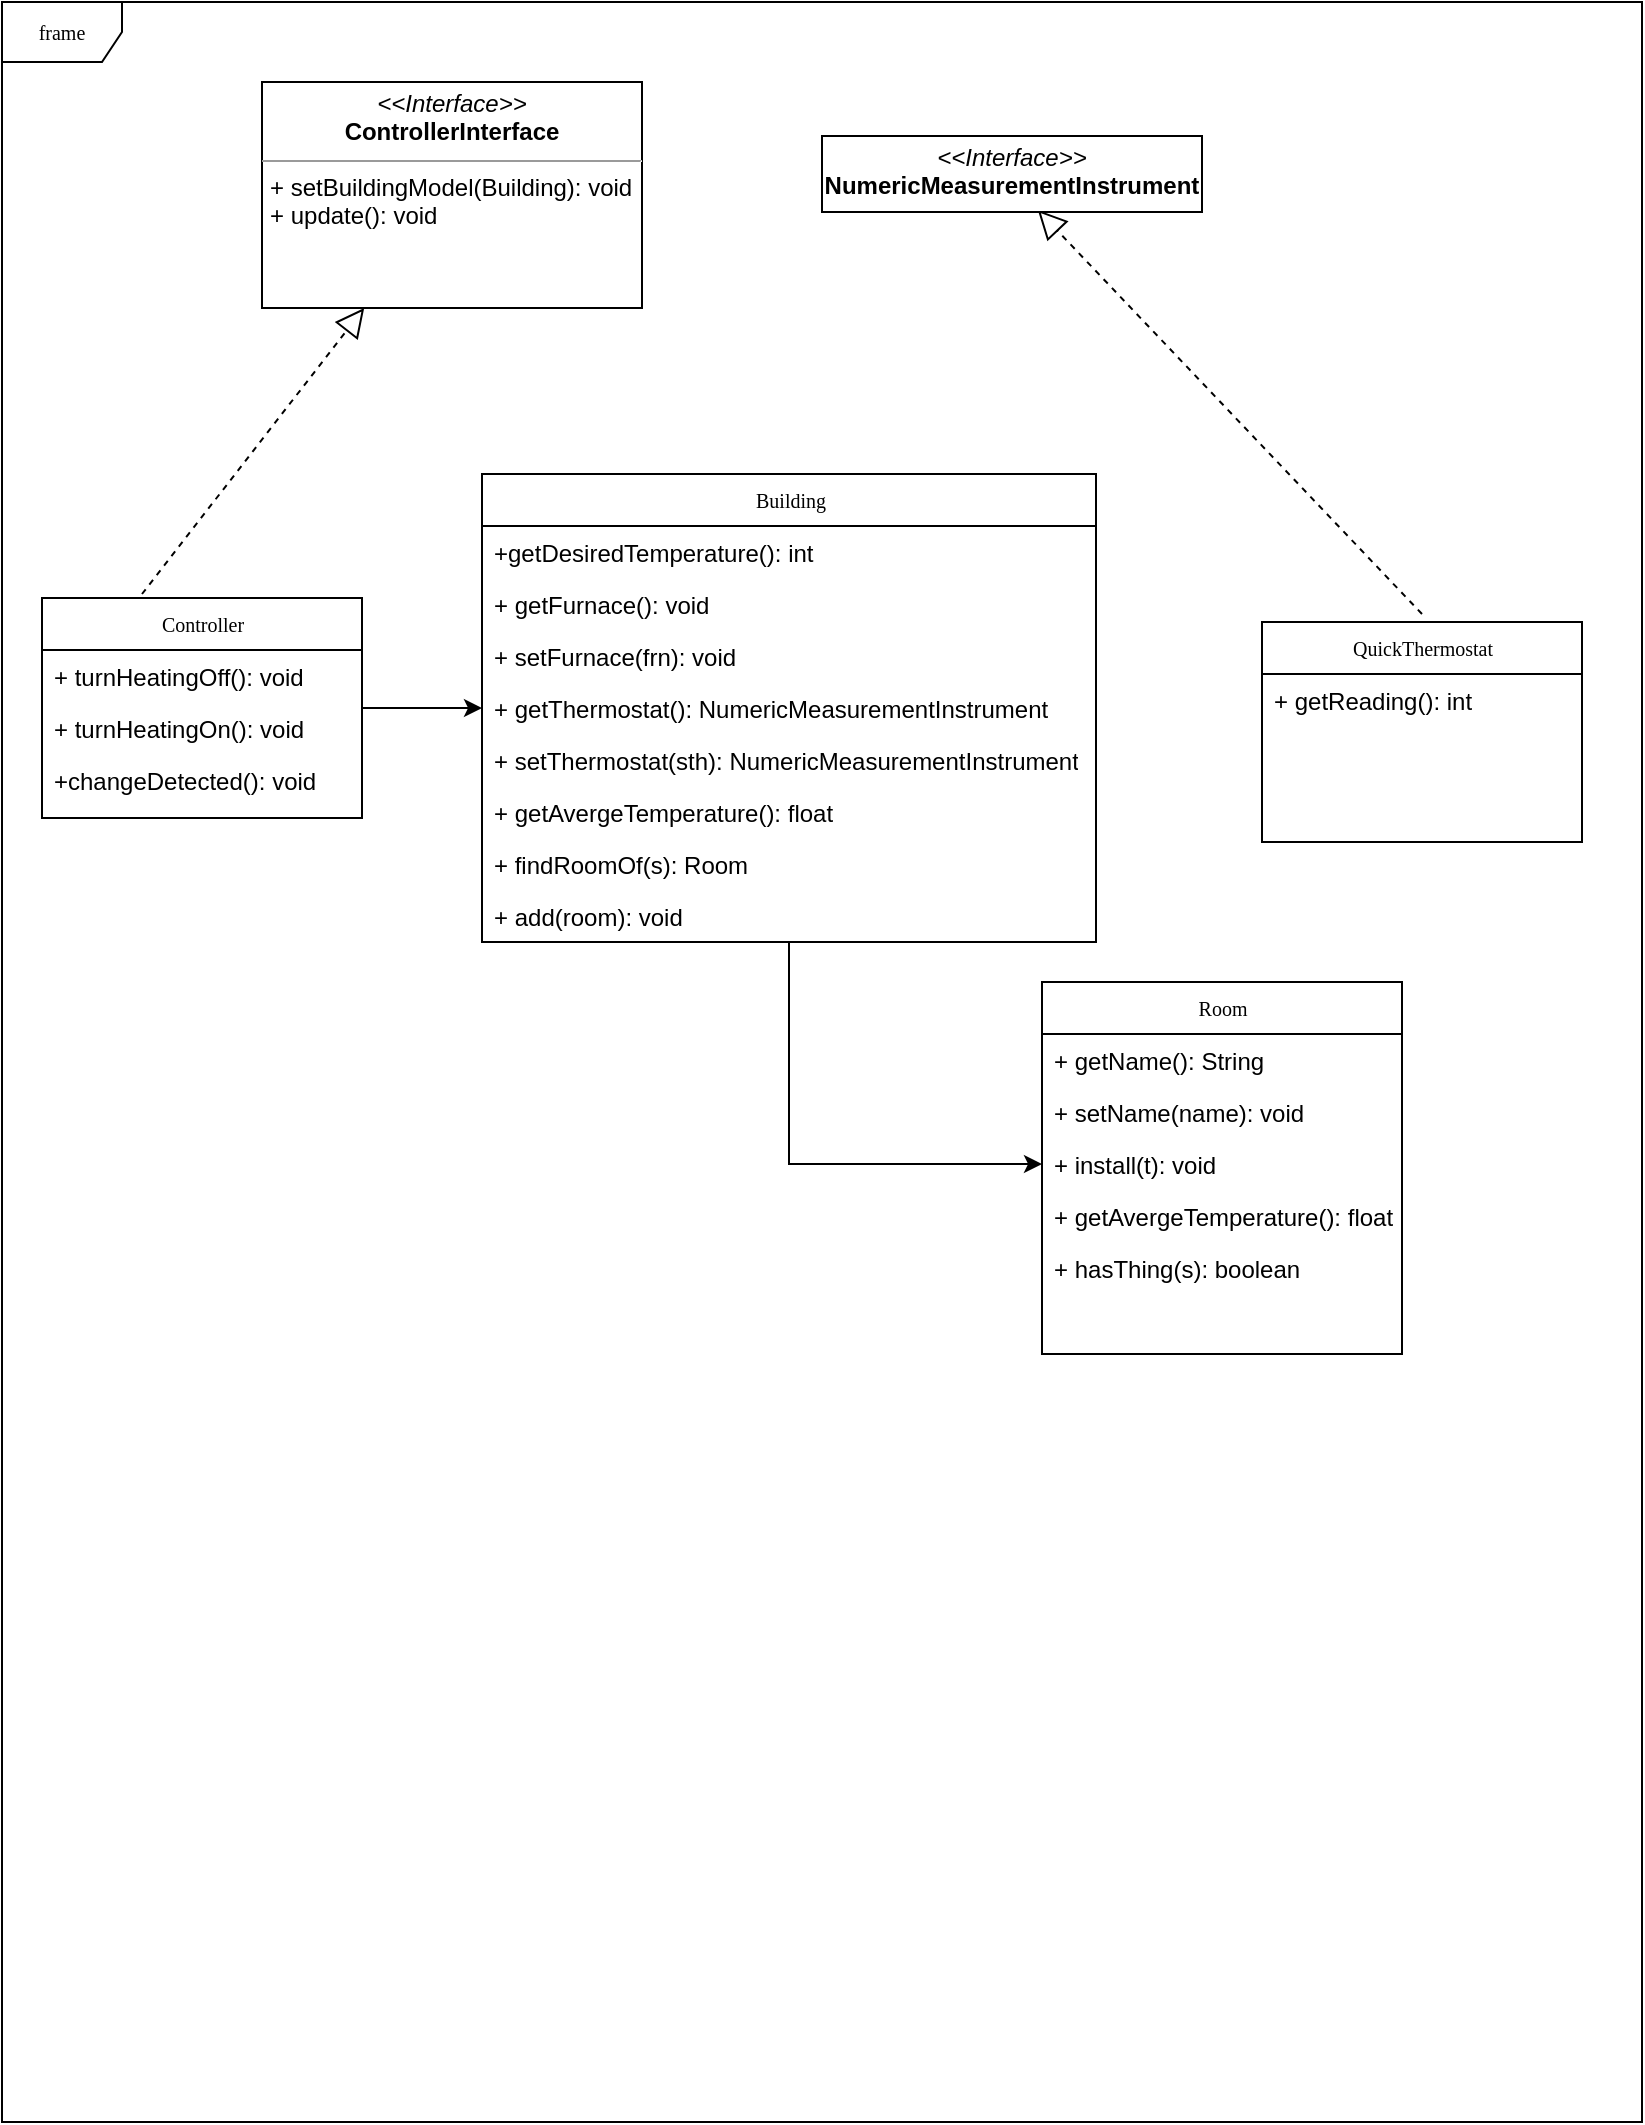 <mxfile version="14.7.6" type="device" pages="2"><diagram name="Structural Class" id="c4acf3e9-155e-7222-9cf6-157b1a14988f"><mxGraphModel dx="1422" dy="800" grid="1" gridSize="10" guides="1" tooltips="1" connect="1" arrows="1" fold="1" page="1" pageScale="1" pageWidth="850" pageHeight="1100" background="none" math="0" shadow="0"><root><mxCell id="0"/><mxCell id="1" parent="0"/><mxCell id="17acba5748e5396b-1" value="frame" style="shape=umlFrame;whiteSpace=wrap;html=1;rounded=0;shadow=0;comic=0;labelBackgroundColor=none;strokeWidth=1;fontFamily=Verdana;fontSize=10;align=center;" parent="1" vertex="1"><mxGeometry x="20" y="20" width="820" height="1060" as="geometry"/></mxCell><mxCell id="17acba5748e5396b-2" value="Room" style="swimlane;html=1;fontStyle=0;childLayout=stackLayout;horizontal=1;startSize=26;fillColor=none;horizontalStack=0;resizeParent=1;resizeLast=0;collapsible=1;marginBottom=0;swimlaneFillColor=#ffffff;rounded=0;shadow=0;comic=0;labelBackgroundColor=none;strokeWidth=1;fontFamily=Verdana;fontSize=10;align=center;" parent="1" vertex="1"><mxGeometry x="540" y="510" width="180" height="186" as="geometry"/></mxCell><mxCell id="17acba5748e5396b-3" value="+ getName(): String" style="text;html=1;strokeColor=none;fillColor=none;align=left;verticalAlign=top;spacingLeft=4;spacingRight=4;whiteSpace=wrap;overflow=hidden;rotatable=0;points=[[0,0.5],[1,0.5]];portConstraint=eastwest;" parent="17acba5748e5396b-2" vertex="1"><mxGeometry y="26" width="180" height="26" as="geometry"/></mxCell><mxCell id="17acba5748e5396b-4" value="+ setName(name): void" style="text;html=1;strokeColor=none;fillColor=none;align=left;verticalAlign=top;spacingLeft=4;spacingRight=4;whiteSpace=wrap;overflow=hidden;rotatable=0;points=[[0,0.5],[1,0.5]];portConstraint=eastwest;" parent="17acba5748e5396b-2" vertex="1"><mxGeometry y="52" width="180" height="26" as="geometry"/></mxCell><mxCell id="17acba5748e5396b-6" value="+ install(t): void" style="text;html=1;strokeColor=none;fillColor=none;align=left;verticalAlign=top;spacingLeft=4;spacingRight=4;whiteSpace=wrap;overflow=hidden;rotatable=0;points=[[0,0.5],[1,0.5]];portConstraint=eastwest;" parent="17acba5748e5396b-2" vertex="1"><mxGeometry y="78" width="180" height="26" as="geometry"/></mxCell><mxCell id="17acba5748e5396b-9" value="+ getAvergeTemperature(): float" style="text;html=1;strokeColor=none;fillColor=none;align=left;verticalAlign=top;spacingLeft=4;spacingRight=4;whiteSpace=wrap;overflow=hidden;rotatable=0;points=[[0,0.5],[1,0.5]];portConstraint=eastwest;" parent="17acba5748e5396b-2" vertex="1"><mxGeometry y="104" width="180" height="26" as="geometry"/></mxCell><mxCell id="17acba5748e5396b-10" value="+ hasThing(s): boolean" style="text;html=1;strokeColor=none;fillColor=none;align=left;verticalAlign=top;spacingLeft=4;spacingRight=4;whiteSpace=wrap;overflow=hidden;rotatable=0;points=[[0,0.5],[1,0.5]];portConstraint=eastwest;" parent="17acba5748e5396b-2" vertex="1"><mxGeometry y="130" width="180" height="26" as="geometry"/></mxCell><mxCell id="7lBGSIsNnGh2070i2ty1-13" style="edgeStyle=orthogonalEdgeStyle;rounded=0;orthogonalLoop=1;jettySize=auto;html=1;" parent="1" source="17acba5748e5396b-20" target="5d2195bd80daf111-1" edge="1"><mxGeometry relative="1" as="geometry"/></mxCell><mxCell id="17acba5748e5396b-20" value="Controller" style="swimlane;html=1;fontStyle=0;childLayout=stackLayout;horizontal=1;startSize=26;fillColor=none;horizontalStack=0;resizeParent=1;resizeLast=0;collapsible=1;marginBottom=0;swimlaneFillColor=#ffffff;rounded=0;shadow=0;comic=0;labelBackgroundColor=none;strokeWidth=1;fontFamily=Verdana;fontSize=10;align=center;" parent="1" vertex="1"><mxGeometry x="40" y="318" width="160" height="110" as="geometry"/></mxCell><mxCell id="17acba5748e5396b-21" value="+ turnHeatingOff(): void" style="text;html=1;strokeColor=none;fillColor=none;align=left;verticalAlign=top;spacingLeft=4;spacingRight=4;whiteSpace=wrap;overflow=hidden;rotatable=0;points=[[0,0.5],[1,0.5]];portConstraint=eastwest;" parent="17acba5748e5396b-20" vertex="1"><mxGeometry y="26" width="160" height="26" as="geometry"/></mxCell><mxCell id="17acba5748e5396b-24" value="+ turnHeatingOn(): void" style="text;html=1;strokeColor=none;fillColor=none;align=left;verticalAlign=top;spacingLeft=4;spacingRight=4;whiteSpace=wrap;overflow=hidden;rotatable=0;points=[[0,0.5],[1,0.5]];portConstraint=eastwest;" parent="17acba5748e5396b-20" vertex="1"><mxGeometry y="52" width="160" height="26" as="geometry"/></mxCell><mxCell id="17acba5748e5396b-26" value="+changeDetected(): void" style="text;html=1;strokeColor=none;fillColor=none;align=left;verticalAlign=top;spacingLeft=4;spacingRight=4;whiteSpace=wrap;overflow=hidden;rotatable=0;points=[[0,0.5],[1,0.5]];portConstraint=eastwest;" parent="17acba5748e5396b-20" vertex="1"><mxGeometry y="78" width="160" height="26" as="geometry"/></mxCell><mxCell id="7lBGSIsNnGh2070i2ty1-46" value="" style="endArrow=block;dashed=1;endFill=0;endSize=12;html=1;" parent="17acba5748e5396b-20" target="5d2195bd80daf111-18" edge="1"><mxGeometry width="160" relative="1" as="geometry"><mxPoint x="50" y="-2" as="sourcePoint"/><mxPoint x="210" y="-2" as="targetPoint"/></mxGeometry></mxCell><mxCell id="17acba5748e5396b-30" value="QuickThermostat" style="swimlane;html=1;fontStyle=0;childLayout=stackLayout;horizontal=1;startSize=26;fillColor=none;horizontalStack=0;resizeParent=1;resizeLast=0;collapsible=1;marginBottom=0;swimlaneFillColor=#ffffff;rounded=0;shadow=0;comic=0;labelBackgroundColor=none;strokeWidth=1;fontFamily=Verdana;fontSize=10;align=center;" parent="1" vertex="1"><mxGeometry x="650" y="330" width="160" height="110" as="geometry"/></mxCell><mxCell id="17acba5748e5396b-31" value="+ getReading(): int" style="text;html=1;strokeColor=none;fillColor=none;align=left;verticalAlign=top;spacingLeft=4;spacingRight=4;whiteSpace=wrap;overflow=hidden;rotatable=0;points=[[0,0.5],[1,0.5]];portConstraint=eastwest;" parent="17acba5748e5396b-30" vertex="1"><mxGeometry y="26" width="160" height="26" as="geometry"/></mxCell><mxCell id="7lBGSIsNnGh2070i2ty1-45" value="" style="endArrow=block;dashed=1;endFill=0;endSize=12;html=1;entryX=0.568;entryY=0.974;entryDx=0;entryDy=0;entryPerimeter=0;" parent="17acba5748e5396b-30" target="5d2195bd80daf111-10" edge="1"><mxGeometry width="160" relative="1" as="geometry"><mxPoint x="80" y="-4" as="sourcePoint"/><mxPoint x="-120" y="-310" as="targetPoint"/></mxGeometry></mxCell><mxCell id="7lBGSIsNnGh2070i2ty1-41" style="edgeStyle=orthogonalEdgeStyle;rounded=0;orthogonalLoop=1;jettySize=auto;html=1;entryX=0;entryY=0.5;entryDx=0;entryDy=0;" parent="1" source="5d2195bd80daf111-1" target="17acba5748e5396b-6" edge="1"><mxGeometry relative="1" as="geometry"/></mxCell><mxCell id="5d2195bd80daf111-1" value="Building" style="swimlane;html=1;fontStyle=0;childLayout=stackLayout;horizontal=1;startSize=26;fillColor=none;horizontalStack=0;resizeParent=1;resizeLast=0;collapsible=1;marginBottom=0;swimlaneFillColor=#ffffff;rounded=0;shadow=0;comic=0;labelBackgroundColor=none;strokeWidth=1;fontFamily=Verdana;fontSize=10;align=center;" parent="1" vertex="1"><mxGeometry x="260" y="256" width="307" height="234" as="geometry"/></mxCell><mxCell id="5d2195bd80daf111-2" value="+getDesiredTemperature(): int" style="text;html=1;strokeColor=none;fillColor=none;align=left;verticalAlign=top;spacingLeft=4;spacingRight=4;whiteSpace=wrap;overflow=hidden;rotatable=0;points=[[0,0.5],[1,0.5]];portConstraint=eastwest;" parent="5d2195bd80daf111-1" vertex="1"><mxGeometry y="26" width="307" height="26" as="geometry"/></mxCell><mxCell id="5d2195bd80daf111-3" value="+ getFurnace(): void" style="text;html=1;strokeColor=none;fillColor=none;align=left;verticalAlign=top;spacingLeft=4;spacingRight=4;whiteSpace=wrap;overflow=hidden;rotatable=0;points=[[0,0.5],[1,0.5]];portConstraint=eastwest;" parent="5d2195bd80daf111-1" vertex="1"><mxGeometry y="52" width="307" height="26" as="geometry"/></mxCell><mxCell id="5d2195bd80daf111-4" value="+ setFurnace(frn): void" style="text;html=1;strokeColor=none;fillColor=none;align=left;verticalAlign=top;spacingLeft=4;spacingRight=4;whiteSpace=wrap;overflow=hidden;rotatable=0;points=[[0,0.5],[1,0.5]];portConstraint=eastwest;" parent="5d2195bd80daf111-1" vertex="1"><mxGeometry y="78" width="307" height="26" as="geometry"/></mxCell><mxCell id="7lBGSIsNnGh2070i2ty1-5" value="+ getThermostat(): NumericMeasurementInstrument" style="text;html=1;strokeColor=none;fillColor=none;align=left;verticalAlign=top;spacingLeft=4;spacingRight=4;whiteSpace=wrap;overflow=hidden;rotatable=0;points=[[0,0.5],[1,0.5]];portConstraint=eastwest;" parent="5d2195bd80daf111-1" vertex="1"><mxGeometry y="104" width="307" height="26" as="geometry"/></mxCell><mxCell id="7lBGSIsNnGh2070i2ty1-6" value="+ setThermostat(sth): NumericMeasurementInstrument" style="text;html=1;strokeColor=none;fillColor=none;align=left;verticalAlign=top;spacingLeft=4;spacingRight=4;whiteSpace=wrap;overflow=hidden;rotatable=0;points=[[0,0.5],[1,0.5]];portConstraint=eastwest;" parent="5d2195bd80daf111-1" vertex="1"><mxGeometry y="130" width="307" height="26" as="geometry"/></mxCell><mxCell id="7lBGSIsNnGh2070i2ty1-7" value="+ getAvergeTemperature(): float" style="text;html=1;strokeColor=none;fillColor=none;align=left;verticalAlign=top;spacingLeft=4;spacingRight=4;whiteSpace=wrap;overflow=hidden;rotatable=0;points=[[0,0.5],[1,0.5]];portConstraint=eastwest;" parent="5d2195bd80daf111-1" vertex="1"><mxGeometry y="156" width="307" height="26" as="geometry"/></mxCell><mxCell id="7lBGSIsNnGh2070i2ty1-8" value="+ findRoomOf(s): Room" style="text;html=1;strokeColor=none;fillColor=none;align=left;verticalAlign=top;spacingLeft=4;spacingRight=4;whiteSpace=wrap;overflow=hidden;rotatable=0;points=[[0,0.5],[1,0.5]];portConstraint=eastwest;" parent="5d2195bd80daf111-1" vertex="1"><mxGeometry y="182" width="307" height="26" as="geometry"/></mxCell><mxCell id="7lBGSIsNnGh2070i2ty1-9" value="+ add(room): void" style="text;html=1;strokeColor=none;fillColor=none;align=left;verticalAlign=top;spacingLeft=4;spacingRight=4;whiteSpace=wrap;overflow=hidden;rotatable=0;points=[[0,0.5],[1,0.5]];portConstraint=eastwest;" parent="5d2195bd80daf111-1" vertex="1"><mxGeometry y="208" width="307" height="26" as="geometry"/></mxCell><mxCell id="5d2195bd80daf111-10" value="&lt;p style=&quot;margin: 0px ; margin-top: 4px ; text-align: center&quot;&gt;&lt;i&gt;&amp;lt;&amp;lt;Interface&amp;gt;&amp;gt;&lt;/i&gt;&lt;br&gt;&lt;b&gt;NumericMeasurementInstrument&lt;/b&gt;&lt;/p&gt;&lt;hr size=&quot;1&quot;&gt;&lt;p style=&quot;margin: 0px ; margin-left: 4px&quot;&gt;&lt;br&gt;&lt;/p&gt;" style="verticalAlign=top;align=left;overflow=fill;fontSize=12;fontFamily=Helvetica;html=1;rounded=0;shadow=0;comic=0;labelBackgroundColor=none;strokeWidth=1" parent="1" vertex="1"><mxGeometry x="430" y="87" width="190" height="38" as="geometry"/></mxCell><mxCell id="5d2195bd80daf111-18" value="&lt;p style=&quot;margin: 0px ; margin-top: 4px ; text-align: center&quot;&gt;&lt;i&gt;&amp;lt;&amp;lt;Interface&amp;gt;&amp;gt;&lt;/i&gt;&lt;br&gt;&lt;b&gt;ControllerInterface&lt;/b&gt;&lt;/p&gt;&lt;hr size=&quot;1&quot;&gt;&lt;p style=&quot;margin: 0px ; margin-left: 4px&quot;&gt;+ setBuildingModel(Building): void&lt;br&gt;+ update(): void&lt;/p&gt;&lt;p style=&quot;margin: 0px ; margin-left: 4px&quot;&gt;&lt;br&gt;&lt;/p&gt;" style="verticalAlign=top;align=left;overflow=fill;fontSize=12;fontFamily=Helvetica;html=1;rounded=0;shadow=0;comic=0;labelBackgroundColor=none;strokeWidth=1" parent="1" vertex="1"><mxGeometry x="150" y="60" width="190" height="113" as="geometry"/></mxCell></root></mxGraphModel></diagram><diagram id="FRlif0ttL2TuQ2JAUWNH" name="Dependency Class"><mxGraphModel dx="1422" dy="800" grid="1" gridSize="10" guides="1" tooltips="1" connect="1" arrows="1" fold="1" page="1" pageScale="1" pageWidth="850" pageHeight="1100" math="0" shadow="0"><root><mxCell id="iqxk94oOp6D_bhOFZdVo-0"/><mxCell id="iqxk94oOp6D_bhOFZdVo-1" parent="iqxk94oOp6D_bhOFZdVo-0"/><mxCell id="ivIvV28EwZPdSpL6cEnK-0" value="frame" style="shape=umlFrame;whiteSpace=wrap;html=1;rounded=0;shadow=0;comic=0;labelBackgroundColor=none;strokeWidth=1;fontFamily=Verdana;fontSize=10;align=center;" vertex="1" parent="iqxk94oOp6D_bhOFZdVo-1"><mxGeometry x="20" y="20" width="820" height="1060" as="geometry"/></mxCell><mxCell id="ivIvV28EwZPdSpL6cEnK-1" value="Room" style="swimlane;html=1;fontStyle=0;childLayout=stackLayout;horizontal=1;startSize=26;fillColor=none;horizontalStack=0;resizeParent=1;resizeLast=0;collapsible=1;marginBottom=0;swimlaneFillColor=#ffffff;rounded=0;shadow=0;comic=0;labelBackgroundColor=none;strokeWidth=1;fontFamily=Verdana;fontSize=10;align=center;" vertex="1" parent="iqxk94oOp6D_bhOFZdVo-1"><mxGeometry x="540" y="510" width="180" height="186" as="geometry"/></mxCell><mxCell id="ivIvV28EwZPdSpL6cEnK-2" value="+ getName(): String" style="text;html=1;strokeColor=none;fillColor=none;align=left;verticalAlign=top;spacingLeft=4;spacingRight=4;whiteSpace=wrap;overflow=hidden;rotatable=0;points=[[0,0.5],[1,0.5]];portConstraint=eastwest;" vertex="1" parent="ivIvV28EwZPdSpL6cEnK-1"><mxGeometry y="26" width="180" height="26" as="geometry"/></mxCell><mxCell id="ivIvV28EwZPdSpL6cEnK-3" value="+ setName(name): void" style="text;html=1;strokeColor=none;fillColor=none;align=left;verticalAlign=top;spacingLeft=4;spacingRight=4;whiteSpace=wrap;overflow=hidden;rotatable=0;points=[[0,0.5],[1,0.5]];portConstraint=eastwest;" vertex="1" parent="ivIvV28EwZPdSpL6cEnK-1"><mxGeometry y="52" width="180" height="26" as="geometry"/></mxCell><mxCell id="ivIvV28EwZPdSpL6cEnK-4" value="+ install(t): void" style="text;html=1;strokeColor=none;fillColor=none;align=left;verticalAlign=top;spacingLeft=4;spacingRight=4;whiteSpace=wrap;overflow=hidden;rotatable=0;points=[[0,0.5],[1,0.5]];portConstraint=eastwest;" vertex="1" parent="ivIvV28EwZPdSpL6cEnK-1"><mxGeometry y="78" width="180" height="26" as="geometry"/></mxCell><mxCell id="ivIvV28EwZPdSpL6cEnK-5" value="+ getAvergeTemperature(): float" style="text;html=1;strokeColor=none;fillColor=none;align=left;verticalAlign=top;spacingLeft=4;spacingRight=4;whiteSpace=wrap;overflow=hidden;rotatable=0;points=[[0,0.5],[1,0.5]];portConstraint=eastwest;" vertex="1" parent="ivIvV28EwZPdSpL6cEnK-1"><mxGeometry y="104" width="180" height="26" as="geometry"/></mxCell><mxCell id="ivIvV28EwZPdSpL6cEnK-6" value="+ hasThing(s): boolean" style="text;html=1;strokeColor=none;fillColor=none;align=left;verticalAlign=top;spacingLeft=4;spacingRight=4;whiteSpace=wrap;overflow=hidden;rotatable=0;points=[[0,0.5],[1,0.5]];portConstraint=eastwest;" vertex="1" parent="ivIvV28EwZPdSpL6cEnK-1"><mxGeometry y="130" width="180" height="26" as="geometry"/></mxCell><mxCell id="ivIvV28EwZPdSpL6cEnK-8" value="Controller" style="swimlane;html=1;fontStyle=0;childLayout=stackLayout;horizontal=1;startSize=26;fillColor=none;horizontalStack=0;resizeParent=1;resizeLast=0;collapsible=1;marginBottom=0;swimlaneFillColor=#ffffff;rounded=0;shadow=0;comic=0;labelBackgroundColor=none;strokeWidth=1;fontFamily=Verdana;fontSize=10;align=center;" vertex="1" parent="iqxk94oOp6D_bhOFZdVo-1"><mxGeometry x="40" y="318" width="160" height="110" as="geometry"/></mxCell><mxCell id="ivIvV28EwZPdSpL6cEnK-9" value="+ turnHeatingOff(): void" style="text;html=1;strokeColor=none;fillColor=none;align=left;verticalAlign=top;spacingLeft=4;spacingRight=4;whiteSpace=wrap;overflow=hidden;rotatable=0;points=[[0,0.5],[1,0.5]];portConstraint=eastwest;" vertex="1" parent="ivIvV28EwZPdSpL6cEnK-8"><mxGeometry y="26" width="160" height="26" as="geometry"/></mxCell><mxCell id="ivIvV28EwZPdSpL6cEnK-30" value="&amp;lt;&amp;lt;refers, calls&amp;gt;&amp;gt;" style="endArrow=open;endSize=12;dashed=1;html=1;" edge="1" parent="ivIvV28EwZPdSpL6cEnK-8" target="ivIvV28EwZPdSpL6cEnK-17"><mxGeometry x="-0.074" y="1" width="160" relative="1" as="geometry"><mxPoint x="150" y="62" as="sourcePoint"/><mxPoint x="310" y="62" as="targetPoint"/><mxPoint as="offset"/></mxGeometry></mxCell><mxCell id="ivIvV28EwZPdSpL6cEnK-10" value="+ turnHeatingOn(): void" style="text;html=1;strokeColor=none;fillColor=none;align=left;verticalAlign=top;spacingLeft=4;spacingRight=4;whiteSpace=wrap;overflow=hidden;rotatable=0;points=[[0,0.5],[1,0.5]];portConstraint=eastwest;" vertex="1" parent="ivIvV28EwZPdSpL6cEnK-8"><mxGeometry y="52" width="160" height="26" as="geometry"/></mxCell><mxCell id="ivIvV28EwZPdSpL6cEnK-11" value="+changeDetected(): void" style="text;html=1;strokeColor=none;fillColor=none;align=left;verticalAlign=top;spacingLeft=4;spacingRight=4;whiteSpace=wrap;overflow=hidden;rotatable=0;points=[[0,0.5],[1,0.5]];portConstraint=eastwest;" vertex="1" parent="ivIvV28EwZPdSpL6cEnK-8"><mxGeometry y="78" width="160" height="26" as="geometry"/></mxCell><mxCell id="ivIvV28EwZPdSpL6cEnK-13" value="QuickThermostat" style="swimlane;html=1;fontStyle=0;childLayout=stackLayout;horizontal=1;startSize=26;fillColor=none;horizontalStack=0;resizeParent=1;resizeLast=0;collapsible=1;marginBottom=0;swimlaneFillColor=#ffffff;rounded=0;shadow=0;comic=0;labelBackgroundColor=none;strokeWidth=1;fontFamily=Verdana;fontSize=10;align=center;" vertex="1" parent="iqxk94oOp6D_bhOFZdVo-1"><mxGeometry x="650" y="330" width="160" height="110" as="geometry"/></mxCell><mxCell id="ivIvV28EwZPdSpL6cEnK-29" value="&amp;lt;&amp;lt;realizes&amp;gt;&amp;gt;" style="endArrow=open;endSize=12;dashed=1;html=1;" edge="1" parent="ivIvV28EwZPdSpL6cEnK-13" target="ivIvV28EwZPdSpL6cEnK-26"><mxGeometry x="-0.047" y="7" width="160" relative="1" as="geometry"><mxPoint x="70" as="sourcePoint"/><mxPoint x="230" as="targetPoint"/><Array as="points"><mxPoint y="-100"/></Array><mxPoint as="offset"/></mxGeometry></mxCell><mxCell id="ivIvV28EwZPdSpL6cEnK-14" value="+ getReading(): int" style="text;html=1;strokeColor=none;fillColor=none;align=left;verticalAlign=top;spacingLeft=4;spacingRight=4;whiteSpace=wrap;overflow=hidden;rotatable=0;points=[[0,0.5],[1,0.5]];portConstraint=eastwest;" vertex="1" parent="ivIvV28EwZPdSpL6cEnK-13"><mxGeometry y="26" width="160" height="26" as="geometry"/></mxCell><mxCell id="ivIvV28EwZPdSpL6cEnK-17" value="Building" style="swimlane;html=1;fontStyle=0;childLayout=stackLayout;horizontal=1;startSize=26;fillColor=none;horizontalStack=0;resizeParent=1;resizeLast=0;collapsible=1;marginBottom=0;swimlaneFillColor=#ffffff;rounded=0;shadow=0;comic=0;labelBackgroundColor=none;strokeWidth=1;fontFamily=Verdana;fontSize=10;align=center;" vertex="1" parent="iqxk94oOp6D_bhOFZdVo-1"><mxGeometry x="313" y="256" width="307" height="234" as="geometry"/></mxCell><mxCell id="ivIvV28EwZPdSpL6cEnK-18" value="+getDesiredTemperature(): int" style="text;html=1;strokeColor=none;fillColor=none;align=left;verticalAlign=top;spacingLeft=4;spacingRight=4;whiteSpace=wrap;overflow=hidden;rotatable=0;points=[[0,0.5],[1,0.5]];portConstraint=eastwest;" vertex="1" parent="ivIvV28EwZPdSpL6cEnK-17"><mxGeometry y="26" width="307" height="26" as="geometry"/></mxCell><mxCell id="ivIvV28EwZPdSpL6cEnK-19" value="+ getFurnace(): void" style="text;html=1;strokeColor=none;fillColor=none;align=left;verticalAlign=top;spacingLeft=4;spacingRight=4;whiteSpace=wrap;overflow=hidden;rotatable=0;points=[[0,0.5],[1,0.5]];portConstraint=eastwest;" vertex="1" parent="ivIvV28EwZPdSpL6cEnK-17"><mxGeometry y="52" width="307" height="26" as="geometry"/></mxCell><mxCell id="ivIvV28EwZPdSpL6cEnK-20" value="+ setFurnace(frn): void" style="text;html=1;strokeColor=none;fillColor=none;align=left;verticalAlign=top;spacingLeft=4;spacingRight=4;whiteSpace=wrap;overflow=hidden;rotatable=0;points=[[0,0.5],[1,0.5]];portConstraint=eastwest;" vertex="1" parent="ivIvV28EwZPdSpL6cEnK-17"><mxGeometry y="78" width="307" height="26" as="geometry"/></mxCell><mxCell id="ivIvV28EwZPdSpL6cEnK-21" value="+ getThermostat(): NumericMeasurementInstrument" style="text;html=1;strokeColor=none;fillColor=none;align=left;verticalAlign=top;spacingLeft=4;spacingRight=4;whiteSpace=wrap;overflow=hidden;rotatable=0;points=[[0,0.5],[1,0.5]];portConstraint=eastwest;" vertex="1" parent="ivIvV28EwZPdSpL6cEnK-17"><mxGeometry y="104" width="307" height="26" as="geometry"/></mxCell><mxCell id="ivIvV28EwZPdSpL6cEnK-22" value="+ setThermostat(sth): NumericMeasurementInstrument" style="text;html=1;strokeColor=none;fillColor=none;align=left;verticalAlign=top;spacingLeft=4;spacingRight=4;whiteSpace=wrap;overflow=hidden;rotatable=0;points=[[0,0.5],[1,0.5]];portConstraint=eastwest;" vertex="1" parent="ivIvV28EwZPdSpL6cEnK-17"><mxGeometry y="130" width="307" height="26" as="geometry"/></mxCell><mxCell id="ivIvV28EwZPdSpL6cEnK-23" value="+ getAvergeTemperature(): float" style="text;html=1;strokeColor=none;fillColor=none;align=left;verticalAlign=top;spacingLeft=4;spacingRight=4;whiteSpace=wrap;overflow=hidden;rotatable=0;points=[[0,0.5],[1,0.5]];portConstraint=eastwest;" vertex="1" parent="ivIvV28EwZPdSpL6cEnK-17"><mxGeometry y="156" width="307" height="26" as="geometry"/></mxCell><mxCell id="ivIvV28EwZPdSpL6cEnK-24" value="+ findRoomOf(s): Room" style="text;html=1;strokeColor=none;fillColor=none;align=left;verticalAlign=top;spacingLeft=4;spacingRight=4;whiteSpace=wrap;overflow=hidden;rotatable=0;points=[[0,0.5],[1,0.5]];portConstraint=eastwest;" vertex="1" parent="ivIvV28EwZPdSpL6cEnK-17"><mxGeometry y="182" width="307" height="26" as="geometry"/></mxCell><mxCell id="ivIvV28EwZPdSpL6cEnK-25" value="+ add(room): void" style="text;html=1;strokeColor=none;fillColor=none;align=left;verticalAlign=top;spacingLeft=4;spacingRight=4;whiteSpace=wrap;overflow=hidden;rotatable=0;points=[[0,0.5],[1,0.5]];portConstraint=eastwest;" vertex="1" parent="ivIvV28EwZPdSpL6cEnK-17"><mxGeometry y="208" width="307" height="26" as="geometry"/></mxCell><mxCell id="ivIvV28EwZPdSpL6cEnK-31" value="&amp;lt;&amp;lt;creates&amp;gt;&amp;gt;" style="endArrow=open;endSize=12;dashed=1;html=1;" edge="1" parent="ivIvV28EwZPdSpL6cEnK-17" target="ivIvV28EwZPdSpL6cEnK-1"><mxGeometry width="160" relative="1" as="geometry"><mxPoint x="157" y="224" as="sourcePoint"/><mxPoint x="317" y="224" as="targetPoint"/></mxGeometry></mxCell><mxCell id="ivIvV28EwZPdSpL6cEnK-26" value="&lt;p style=&quot;margin: 0px ; margin-top: 4px ; text-align: center&quot;&gt;&lt;i&gt;&amp;lt;&amp;lt;Interface&amp;gt;&amp;gt;&lt;/i&gt;&lt;br&gt;&lt;b&gt;NumericMeasurementInstrument&lt;/b&gt;&lt;/p&gt;&lt;hr size=&quot;1&quot;&gt;&lt;p style=&quot;margin: 0px ; margin-left: 4px&quot;&gt;&lt;br&gt;&lt;/p&gt;" style="verticalAlign=top;align=left;overflow=fill;fontSize=12;fontFamily=Helvetica;html=1;rounded=0;shadow=0;comic=0;labelBackgroundColor=none;strokeWidth=1" vertex="1" parent="iqxk94oOp6D_bhOFZdVo-1"><mxGeometry x="430" y="87" width="190" height="38" as="geometry"/></mxCell><mxCell id="ivIvV28EwZPdSpL6cEnK-27" value="&lt;p style=&quot;margin: 0px ; margin-top: 4px ; text-align: center&quot;&gt;&lt;i&gt;&amp;lt;&amp;lt;Interface&amp;gt;&amp;gt;&lt;/i&gt;&lt;br&gt;&lt;b&gt;ControllerInterface&lt;/b&gt;&lt;/p&gt;&lt;hr size=&quot;1&quot;&gt;&lt;p style=&quot;margin: 0px ; margin-left: 4px&quot;&gt;+ setBuildingModel(Building): void&lt;br&gt;+ update(): void&lt;/p&gt;&lt;p style=&quot;margin: 0px ; margin-left: 4px&quot;&gt;&lt;br&gt;&lt;/p&gt;" style="verticalAlign=top;align=left;overflow=fill;fontSize=12;fontFamily=Helvetica;html=1;rounded=0;shadow=0;comic=0;labelBackgroundColor=none;strokeWidth=1" vertex="1" parent="iqxk94oOp6D_bhOFZdVo-1"><mxGeometry x="150" y="60" width="190" height="113" as="geometry"/></mxCell><mxCell id="ivIvV28EwZPdSpL6cEnK-28" value="&amp;lt;&amp;lt;realizes&amp;gt;&amp;gt;" style="endArrow=open;endSize=12;dashed=1;html=1;exitX=0.5;exitY=0;exitDx=0;exitDy=0;" edge="1" parent="iqxk94oOp6D_bhOFZdVo-1" source="ivIvV28EwZPdSpL6cEnK-8" target="ivIvV28EwZPdSpL6cEnK-27"><mxGeometry width="160" relative="1" as="geometry"><mxPoint x="50" y="250" as="sourcePoint"/><mxPoint x="210" y="250" as="targetPoint"/></mxGeometry></mxCell></root></mxGraphModel></diagram></mxfile>